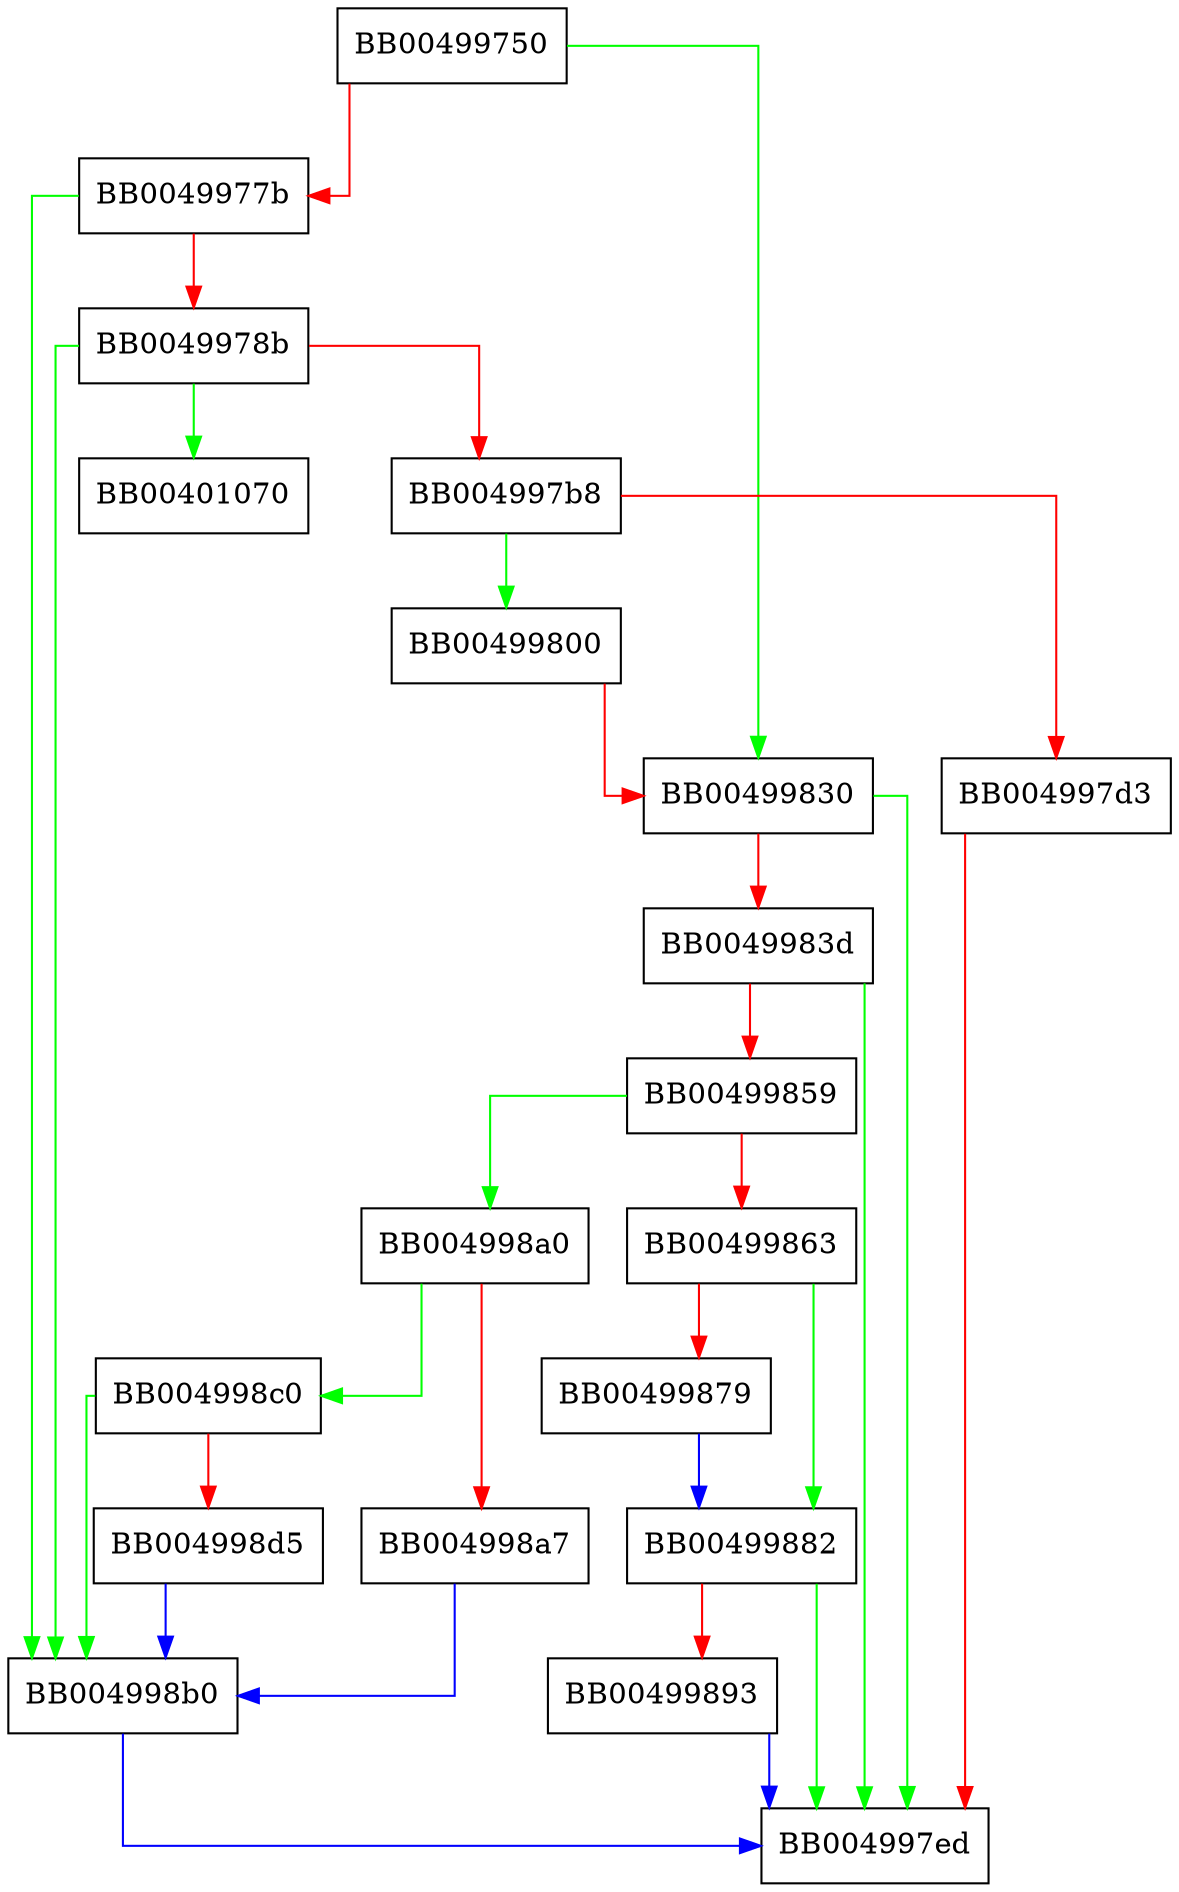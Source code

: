 digraph lookup_sess_in_cache {
  node [shape="box"];
  graph [splines=ortho];
  BB00499750 -> BB00499830 [color="green"];
  BB00499750 -> BB0049977b [color="red"];
  BB0049977b -> BB004998b0 [color="green"];
  BB0049977b -> BB0049978b [color="red"];
  BB0049978b -> BB00401070 [color="green"];
  BB0049978b -> BB004998b0 [color="green"];
  BB0049978b -> BB004997b8 [color="red"];
  BB004997b8 -> BB00499800 [color="green"];
  BB004997b8 -> BB004997d3 [color="red"];
  BB004997d3 -> BB004997ed [color="red"];
  BB00499800 -> BB00499830 [color="red"];
  BB00499830 -> BB004997ed [color="green"];
  BB00499830 -> BB0049983d [color="red"];
  BB0049983d -> BB004997ed [color="green"];
  BB0049983d -> BB00499859 [color="red"];
  BB00499859 -> BB004998a0 [color="green"];
  BB00499859 -> BB00499863 [color="red"];
  BB00499863 -> BB00499882 [color="green"];
  BB00499863 -> BB00499879 [color="red"];
  BB00499879 -> BB00499882 [color="blue"];
  BB00499882 -> BB004997ed [color="green"];
  BB00499882 -> BB00499893 [color="red"];
  BB00499893 -> BB004997ed [color="blue"];
  BB004998a0 -> BB004998c0 [color="green"];
  BB004998a0 -> BB004998a7 [color="red"];
  BB004998a7 -> BB004998b0 [color="blue"];
  BB004998b0 -> BB004997ed [color="blue"];
  BB004998c0 -> BB004998b0 [color="green"];
  BB004998c0 -> BB004998d5 [color="red"];
  BB004998d5 -> BB004998b0 [color="blue"];
}